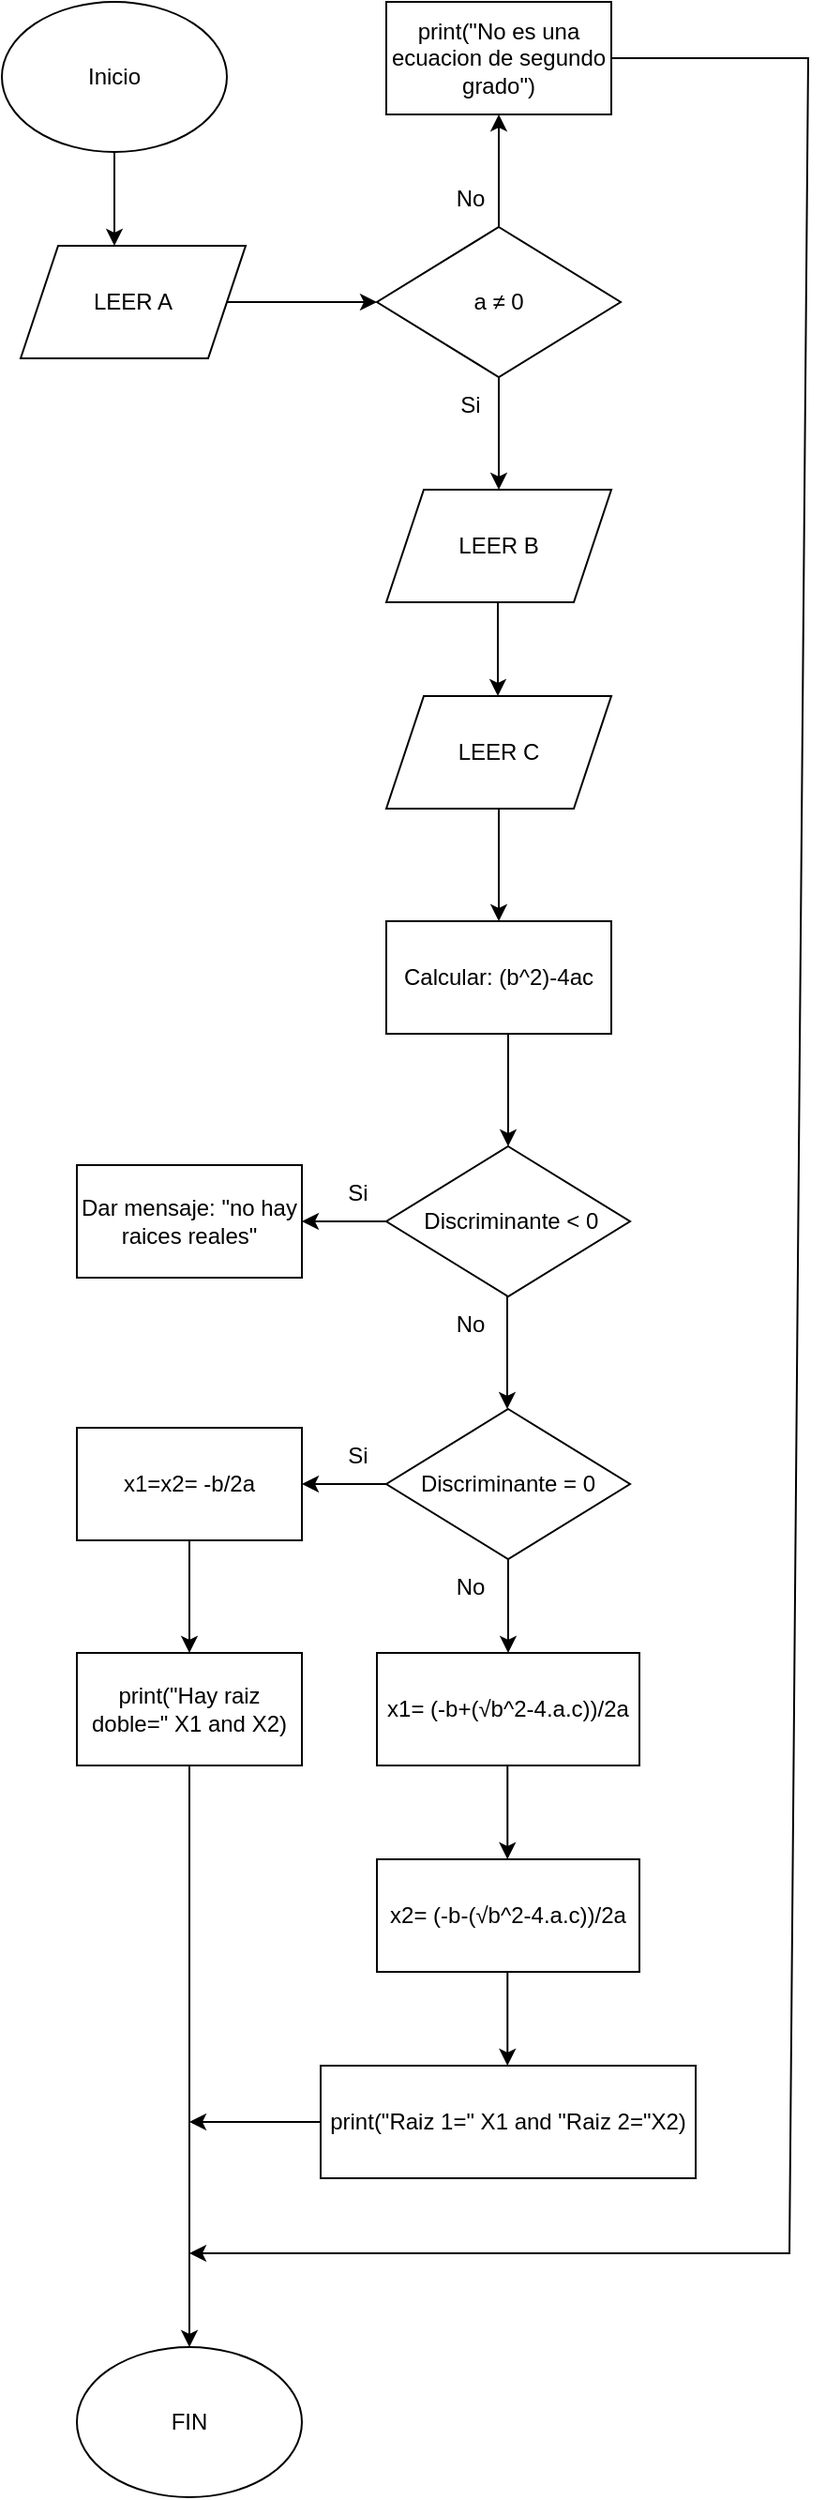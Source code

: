 <mxfile version="24.0.4" type="device">
  <diagram id="C5RBs43oDa-KdzZeNtuy" name="Page-1">
    <mxGraphModel dx="750" dy="444" grid="1" gridSize="10" guides="1" tooltips="1" connect="1" arrows="1" fold="1" page="1" pageScale="1" pageWidth="827" pageHeight="1169" math="0" shadow="0">
      <root>
        <mxCell id="WIyWlLk6GJQsqaUBKTNV-0" />
        <mxCell id="WIyWlLk6GJQsqaUBKTNV-1" parent="WIyWlLk6GJQsqaUBKTNV-0" />
        <mxCell id="yV37i2FXpM2D_I0jnrya-0" value="Inicio" style="ellipse;whiteSpace=wrap;html=1;" vertex="1" parent="WIyWlLk6GJQsqaUBKTNV-1">
          <mxGeometry x="20" y="60" width="120" height="80" as="geometry" />
        </mxCell>
        <mxCell id="yV37i2FXpM2D_I0jnrya-1" value="" style="endArrow=classic;html=1;rounded=0;exitX=0.5;exitY=1;exitDx=0;exitDy=0;" edge="1" parent="WIyWlLk6GJQsqaUBKTNV-1" source="yV37i2FXpM2D_I0jnrya-0">
          <mxGeometry width="50" height="50" relative="1" as="geometry">
            <mxPoint x="110" y="340" as="sourcePoint" />
            <mxPoint x="80" y="190" as="targetPoint" />
          </mxGeometry>
        </mxCell>
        <mxCell id="yV37i2FXpM2D_I0jnrya-5" value="" style="endArrow=classic;html=1;rounded=0;exitX=0.5;exitY=1;exitDx=0;exitDy=0;" edge="1" parent="WIyWlLk6GJQsqaUBKTNV-1">
          <mxGeometry width="50" height="50" relative="1" as="geometry">
            <mxPoint x="284.5" y="380" as="sourcePoint" />
            <mxPoint x="284.5" y="430" as="targetPoint" />
          </mxGeometry>
        </mxCell>
        <mxCell id="yV37i2FXpM2D_I0jnrya-7" value="" style="endArrow=classic;html=1;rounded=0;exitX=1;exitY=0.5;exitDx=0;exitDy=0;" edge="1" parent="WIyWlLk6GJQsqaUBKTNV-1">
          <mxGeometry width="50" height="50" relative="1" as="geometry">
            <mxPoint x="140" y="220" as="sourcePoint" />
            <mxPoint x="220" y="220" as="targetPoint" />
          </mxGeometry>
        </mxCell>
        <mxCell id="yV37i2FXpM2D_I0jnrya-8" value="a ≠ 0" style="rhombus;whiteSpace=wrap;html=1;" vertex="1" parent="WIyWlLk6GJQsqaUBKTNV-1">
          <mxGeometry x="220" y="180" width="130" height="80" as="geometry" />
        </mxCell>
        <mxCell id="yV37i2FXpM2D_I0jnrya-9" value="" style="endArrow=classic;html=1;rounded=0;exitX=0.5;exitY=1;exitDx=0;exitDy=0;" edge="1" parent="WIyWlLk6GJQsqaUBKTNV-1" source="yV37i2FXpM2D_I0jnrya-8">
          <mxGeometry width="50" height="50" relative="1" as="geometry">
            <mxPoint x="110" y="440" as="sourcePoint" />
            <mxPoint x="285" y="320" as="targetPoint" />
          </mxGeometry>
        </mxCell>
        <mxCell id="yV37i2FXpM2D_I0jnrya-10" value="Si" style="text;html=1;align=center;verticalAlign=middle;whiteSpace=wrap;rounded=0;" vertex="1" parent="WIyWlLk6GJQsqaUBKTNV-1">
          <mxGeometry x="240" y="260" width="60" height="30" as="geometry" />
        </mxCell>
        <mxCell id="yV37i2FXpM2D_I0jnrya-11" value="" style="endArrow=classic;html=1;rounded=0;exitX=0.5;exitY=0;exitDx=0;exitDy=0;" edge="1" parent="WIyWlLk6GJQsqaUBKTNV-1" source="yV37i2FXpM2D_I0jnrya-8">
          <mxGeometry width="50" height="50" relative="1" as="geometry">
            <mxPoint x="285" y="140" as="sourcePoint" />
            <mxPoint x="285" y="120" as="targetPoint" />
          </mxGeometry>
        </mxCell>
        <mxCell id="yV37i2FXpM2D_I0jnrya-12" value="LEER A" style="shape=parallelogram;perimeter=parallelogramPerimeter;whiteSpace=wrap;html=1;fixedSize=1;" vertex="1" parent="WIyWlLk6GJQsqaUBKTNV-1">
          <mxGeometry x="30" y="190" width="120" height="60" as="geometry" />
        </mxCell>
        <mxCell id="yV37i2FXpM2D_I0jnrya-13" value="LEER B" style="shape=parallelogram;perimeter=parallelogramPerimeter;whiteSpace=wrap;html=1;fixedSize=1;" vertex="1" parent="WIyWlLk6GJQsqaUBKTNV-1">
          <mxGeometry x="225" y="320" width="120" height="60" as="geometry" />
        </mxCell>
        <mxCell id="yV37i2FXpM2D_I0jnrya-19" style="edgeStyle=orthogonalEdgeStyle;rounded=0;orthogonalLoop=1;jettySize=auto;html=1;exitX=0.5;exitY=1;exitDx=0;exitDy=0;" edge="1" parent="WIyWlLk6GJQsqaUBKTNV-1" source="yV37i2FXpM2D_I0jnrya-14">
          <mxGeometry relative="1" as="geometry">
            <mxPoint x="285" y="550" as="targetPoint" />
          </mxGeometry>
        </mxCell>
        <mxCell id="yV37i2FXpM2D_I0jnrya-14" value="LEER C" style="shape=parallelogram;perimeter=parallelogramPerimeter;whiteSpace=wrap;html=1;fixedSize=1;" vertex="1" parent="WIyWlLk6GJQsqaUBKTNV-1">
          <mxGeometry x="225" y="430" width="120" height="60" as="geometry" />
        </mxCell>
        <mxCell id="yV37i2FXpM2D_I0jnrya-15" value="No" style="text;html=1;align=center;verticalAlign=middle;whiteSpace=wrap;rounded=0;" vertex="1" parent="WIyWlLk6GJQsqaUBKTNV-1">
          <mxGeometry x="240" y="150" width="60" height="30" as="geometry" />
        </mxCell>
        <mxCell id="yV37i2FXpM2D_I0jnrya-17" value="print(&quot;No es una ecuacion de segundo grado&quot;)" style="rounded=0;whiteSpace=wrap;html=1;" vertex="1" parent="WIyWlLk6GJQsqaUBKTNV-1">
          <mxGeometry x="225" y="60" width="120" height="60" as="geometry" />
        </mxCell>
        <mxCell id="yV37i2FXpM2D_I0jnrya-18" value="" style="endArrow=classic;html=1;rounded=0;" edge="1" parent="WIyWlLk6GJQsqaUBKTNV-1">
          <mxGeometry width="50" height="50" relative="1" as="geometry">
            <mxPoint x="290" y="610" as="sourcePoint" />
            <mxPoint x="290" y="670" as="targetPoint" />
          </mxGeometry>
        </mxCell>
        <mxCell id="yV37i2FXpM2D_I0jnrya-20" value="Calcular: (b^2)-4ac" style="rounded=0;whiteSpace=wrap;html=1;" vertex="1" parent="WIyWlLk6GJQsqaUBKTNV-1">
          <mxGeometry x="225" y="550" width="120" height="60" as="geometry" />
        </mxCell>
        <mxCell id="yV37i2FXpM2D_I0jnrya-22" value="&amp;nbsp;Discriminante &amp;lt; 0" style="rhombus;whiteSpace=wrap;html=1;" vertex="1" parent="WIyWlLk6GJQsqaUBKTNV-1">
          <mxGeometry x="225" y="670" width="130" height="80" as="geometry" />
        </mxCell>
        <mxCell id="yV37i2FXpM2D_I0jnrya-25" value="Si" style="text;html=1;align=center;verticalAlign=middle;whiteSpace=wrap;rounded=0;" vertex="1" parent="WIyWlLk6GJQsqaUBKTNV-1">
          <mxGeometry x="180" y="680" width="60" height="30" as="geometry" />
        </mxCell>
        <mxCell id="yV37i2FXpM2D_I0jnrya-26" value="" style="endArrow=classic;html=1;rounded=0;exitX=0.5;exitY=1;exitDx=0;exitDy=0;" edge="1" parent="WIyWlLk6GJQsqaUBKTNV-1">
          <mxGeometry width="50" height="50" relative="1" as="geometry">
            <mxPoint x="289.5" y="750" as="sourcePoint" />
            <mxPoint x="289.5" y="810" as="targetPoint" />
          </mxGeometry>
        </mxCell>
        <mxCell id="yV37i2FXpM2D_I0jnrya-27" value="Discriminante = 0" style="rhombus;whiteSpace=wrap;html=1;" vertex="1" parent="WIyWlLk6GJQsqaUBKTNV-1">
          <mxGeometry x="225" y="810" width="130" height="80" as="geometry" />
        </mxCell>
        <mxCell id="yV37i2FXpM2D_I0jnrya-29" value="" style="endArrow=classic;html=1;rounded=0;exitX=0.5;exitY=1;exitDx=0;exitDy=0;" edge="1" parent="WIyWlLk6GJQsqaUBKTNV-1">
          <mxGeometry width="50" height="50" relative="1" as="geometry">
            <mxPoint x="225" y="850" as="sourcePoint" />
            <mxPoint x="180" y="850" as="targetPoint" />
          </mxGeometry>
        </mxCell>
        <mxCell id="yV37i2FXpM2D_I0jnrya-30" value="Si" style="text;html=1;align=center;verticalAlign=middle;whiteSpace=wrap;rounded=0;" vertex="1" parent="WIyWlLk6GJQsqaUBKTNV-1">
          <mxGeometry x="180" y="820" width="60" height="30" as="geometry" />
        </mxCell>
        <mxCell id="yV37i2FXpM2D_I0jnrya-31" value="No" style="text;html=1;align=center;verticalAlign=middle;whiteSpace=wrap;rounded=0;" vertex="1" parent="WIyWlLk6GJQsqaUBKTNV-1">
          <mxGeometry x="240" y="750" width="60" height="30" as="geometry" />
        </mxCell>
        <mxCell id="yV37i2FXpM2D_I0jnrya-32" value="" style="endArrow=classic;html=1;rounded=0;entryX=1;entryY=0.5;entryDx=0;entryDy=0;" edge="1" parent="WIyWlLk6GJQsqaUBKTNV-1" target="yV37i2FXpM2D_I0jnrya-33">
          <mxGeometry width="50" height="50" relative="1" as="geometry">
            <mxPoint x="225" y="710" as="sourcePoint" />
            <mxPoint x="290" y="710" as="targetPoint" />
          </mxGeometry>
        </mxCell>
        <mxCell id="yV37i2FXpM2D_I0jnrya-33" value="Dar mensaje: &quot;no hay raices reales&quot;" style="rounded=0;whiteSpace=wrap;html=1;" vertex="1" parent="WIyWlLk6GJQsqaUBKTNV-1">
          <mxGeometry x="60" y="680" width="120" height="60" as="geometry" />
        </mxCell>
        <mxCell id="yV37i2FXpM2D_I0jnrya-34" value="No" style="text;html=1;align=center;verticalAlign=middle;whiteSpace=wrap;rounded=0;" vertex="1" parent="WIyWlLk6GJQsqaUBKTNV-1">
          <mxGeometry x="240" y="890" width="60" height="30" as="geometry" />
        </mxCell>
        <mxCell id="yV37i2FXpM2D_I0jnrya-35" value="" style="endArrow=classic;html=1;rounded=0;entryX=0.5;entryY=0;entryDx=0;entryDy=0;" edge="1" parent="WIyWlLk6GJQsqaUBKTNV-1">
          <mxGeometry width="50" height="50" relative="1" as="geometry">
            <mxPoint x="290" y="890" as="sourcePoint" />
            <mxPoint x="290" y="940.0" as="targetPoint" />
          </mxGeometry>
        </mxCell>
        <mxCell id="yV37i2FXpM2D_I0jnrya-36" value="x1=x2= -b/2a" style="rounded=0;whiteSpace=wrap;html=1;" vertex="1" parent="WIyWlLk6GJQsqaUBKTNV-1">
          <mxGeometry x="60" y="820" width="120" height="60" as="geometry" />
        </mxCell>
        <mxCell id="yV37i2FXpM2D_I0jnrya-37" value="x1= (-b+(√b^2-4.a.c))/2a" style="rounded=0;whiteSpace=wrap;html=1;" vertex="1" parent="WIyWlLk6GJQsqaUBKTNV-1">
          <mxGeometry x="220" y="940" width="140" height="60" as="geometry" />
        </mxCell>
        <mxCell id="yV37i2FXpM2D_I0jnrya-38" value="print(&quot;Hay raiz doble=&quot; X1 and X2)" style="rounded=0;whiteSpace=wrap;html=1;" vertex="1" parent="WIyWlLk6GJQsqaUBKTNV-1">
          <mxGeometry x="60" y="940" width="120" height="60" as="geometry" />
        </mxCell>
        <mxCell id="yV37i2FXpM2D_I0jnrya-40" value="" style="endArrow=classic;html=1;rounded=0;exitX=0;exitY=0.5;exitDx=0;exitDy=0;entryX=0.5;entryY=0;entryDx=0;entryDy=0;" edge="1" parent="WIyWlLk6GJQsqaUBKTNV-1" target="yV37i2FXpM2D_I0jnrya-38">
          <mxGeometry width="50" height="50" relative="1" as="geometry">
            <mxPoint x="120" y="880" as="sourcePoint" />
            <mxPoint x="70" y="880" as="targetPoint" />
          </mxGeometry>
        </mxCell>
        <mxCell id="yV37i2FXpM2D_I0jnrya-41" value="" style="endArrow=classic;html=1;rounded=0;exitX=0.5;exitY=1;exitDx=0;exitDy=0;entryX=0.5;entryY=0;entryDx=0;entryDy=0;" edge="1" parent="WIyWlLk6GJQsqaUBKTNV-1" source="yV37i2FXpM2D_I0jnrya-38" target="yV37i2FXpM2D_I0jnrya-42">
          <mxGeometry width="50" height="50" relative="1" as="geometry">
            <mxPoint x="610" y="960" as="sourcePoint" />
            <mxPoint x="120" y="1060" as="targetPoint" />
          </mxGeometry>
        </mxCell>
        <mxCell id="yV37i2FXpM2D_I0jnrya-42" value="FIN" style="ellipse;whiteSpace=wrap;html=1;" vertex="1" parent="WIyWlLk6GJQsqaUBKTNV-1">
          <mxGeometry x="60" y="1310" width="120" height="80" as="geometry" />
        </mxCell>
        <mxCell id="yV37i2FXpM2D_I0jnrya-43" value="" style="endArrow=classic;html=1;rounded=0;exitX=1;exitY=0.5;exitDx=0;exitDy=0;" edge="1" parent="WIyWlLk6GJQsqaUBKTNV-1" source="yV37i2FXpM2D_I0jnrya-17">
          <mxGeometry width="50" height="50" relative="1" as="geometry">
            <mxPoint x="610" y="340" as="sourcePoint" />
            <mxPoint x="120" y="1260" as="targetPoint" />
            <Array as="points">
              <mxPoint x="450" y="90" />
              <mxPoint x="440" y="1260" />
            </Array>
          </mxGeometry>
        </mxCell>
        <mxCell id="yV37i2FXpM2D_I0jnrya-44" value="x2= (-b-(√b^2-4.a.c))/2a" style="rounded=0;whiteSpace=wrap;html=1;" vertex="1" parent="WIyWlLk6GJQsqaUBKTNV-1">
          <mxGeometry x="220" y="1050" width="140" height="60" as="geometry" />
        </mxCell>
        <mxCell id="yV37i2FXpM2D_I0jnrya-45" value="" style="endArrow=classic;html=1;rounded=0;entryX=0.5;entryY=0;entryDx=0;entryDy=0;" edge="1" parent="WIyWlLk6GJQsqaUBKTNV-1">
          <mxGeometry width="50" height="50" relative="1" as="geometry">
            <mxPoint x="289.64" y="1000" as="sourcePoint" />
            <mxPoint x="289.64" y="1050.0" as="targetPoint" />
          </mxGeometry>
        </mxCell>
        <mxCell id="yV37i2FXpM2D_I0jnrya-46" value="print(&quot;Raiz 1=&quot; X1 and &quot;Raiz 2=&quot;X2)" style="rounded=0;whiteSpace=wrap;html=1;" vertex="1" parent="WIyWlLk6GJQsqaUBKTNV-1">
          <mxGeometry x="190" y="1160" width="200" height="60" as="geometry" />
        </mxCell>
        <mxCell id="yV37i2FXpM2D_I0jnrya-47" value="" style="endArrow=classic;html=1;rounded=0;entryX=0.5;entryY=0;entryDx=0;entryDy=0;" edge="1" parent="WIyWlLk6GJQsqaUBKTNV-1">
          <mxGeometry width="50" height="50" relative="1" as="geometry">
            <mxPoint x="289.64" y="1110" as="sourcePoint" />
            <mxPoint x="289.64" y="1160.0" as="targetPoint" />
          </mxGeometry>
        </mxCell>
        <mxCell id="yV37i2FXpM2D_I0jnrya-48" value="" style="endArrow=classic;html=1;rounded=0;exitX=0;exitY=0.5;exitDx=0;exitDy=0;" edge="1" parent="WIyWlLk6GJQsqaUBKTNV-1" source="yV37i2FXpM2D_I0jnrya-46">
          <mxGeometry width="50" height="50" relative="1" as="geometry">
            <mxPoint x="200" y="1210" as="sourcePoint" />
            <mxPoint x="120" y="1190" as="targetPoint" />
          </mxGeometry>
        </mxCell>
      </root>
    </mxGraphModel>
  </diagram>
</mxfile>
